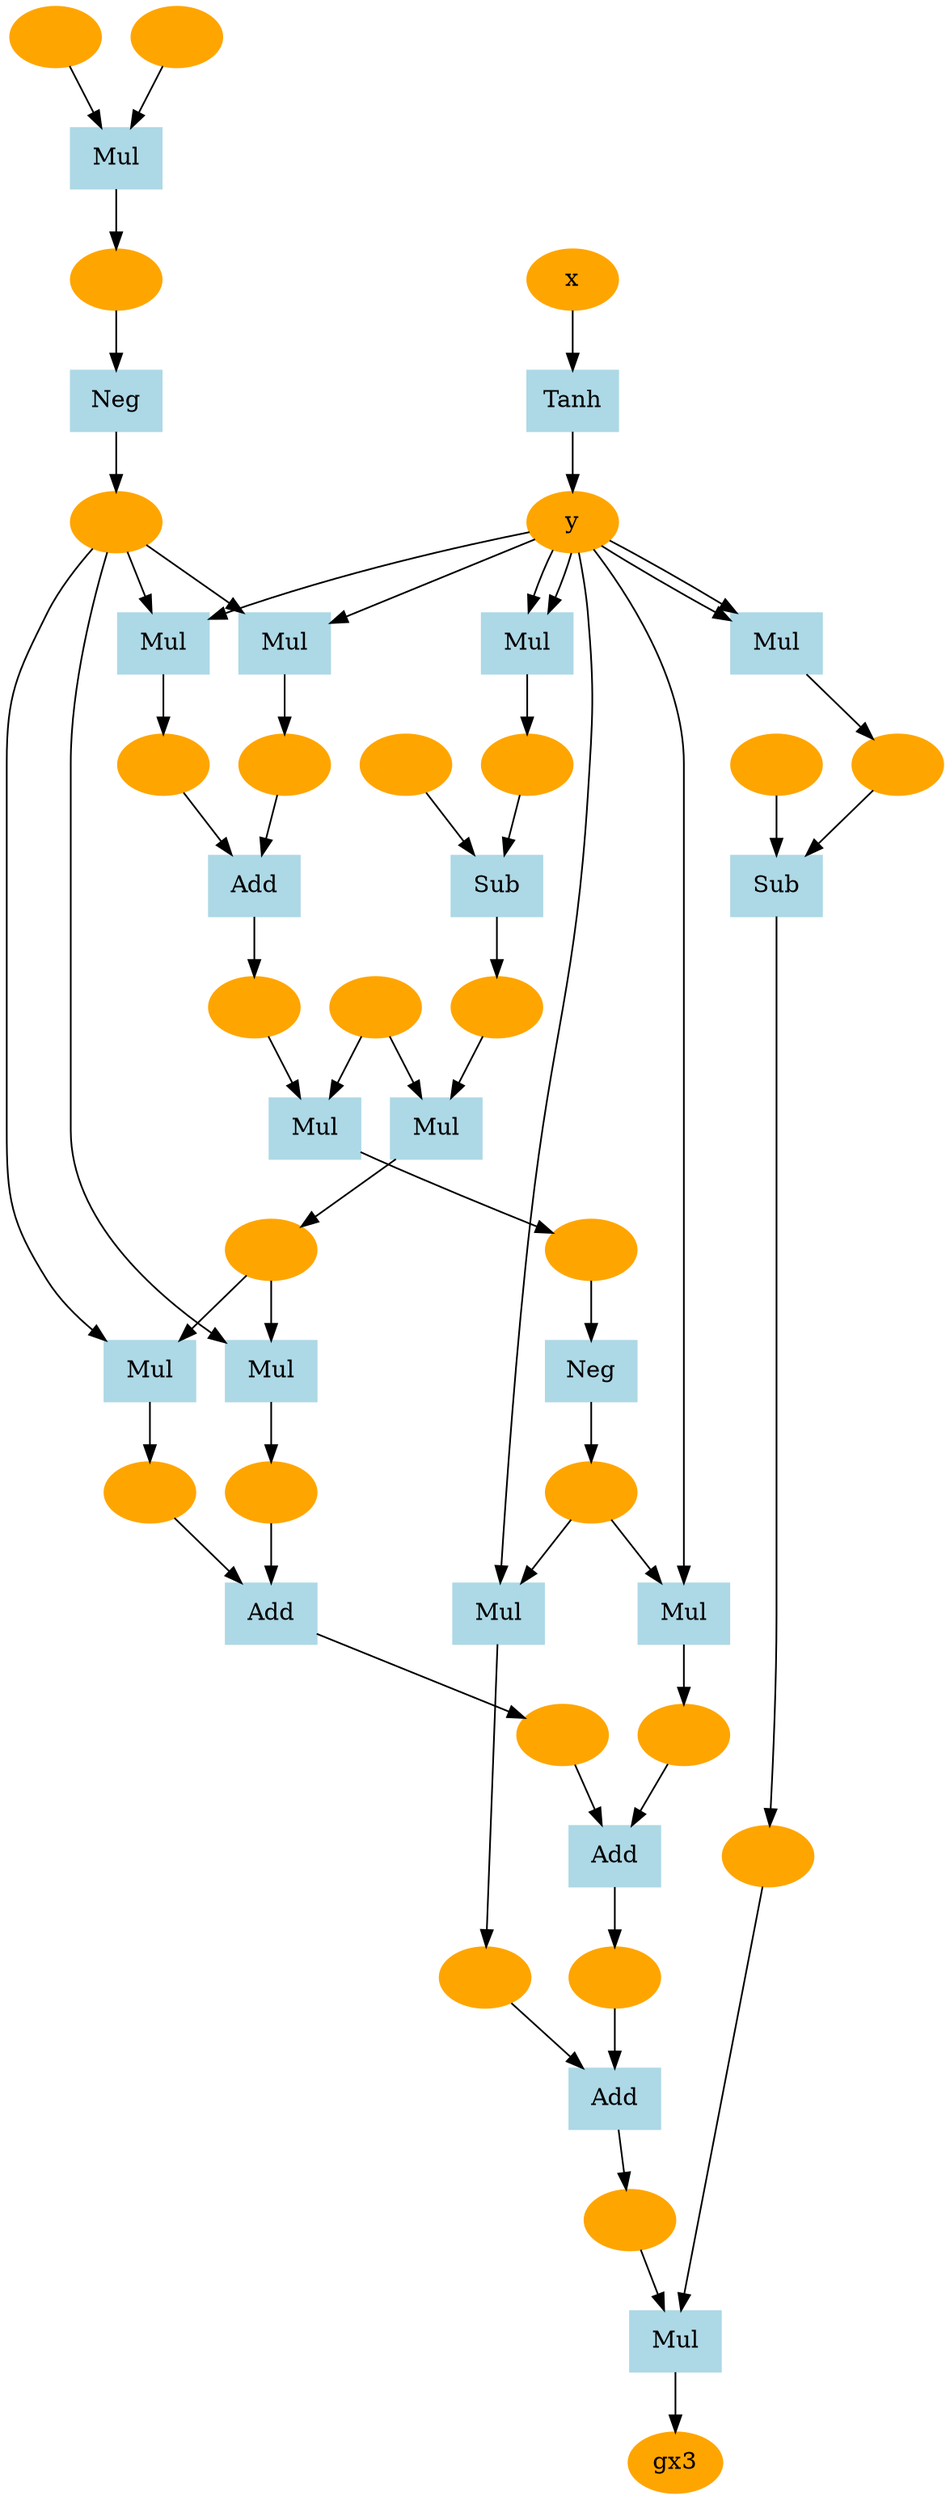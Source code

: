 digraph g {
140214395564288 [label="gx3", color=orange, style=filled]
140214395564192 [label="Mul", color=lightblue, style=filled, shape=box]
140214395558784 -> 140214395564192
140214395564096 -> 140214395564192
140214395564192 -> 140214395564288
140214395558784 [label="", color=orange, style=filled]
140214395564096 [label="", color=orange, style=filled]
140214395559744 [label="Sub", color=lightblue, style=filled, shape=box]
140214395559840 -> 140214395559744
140214395559648 -> 140214395559744
140214395559744 -> 140214395564096
140214395559840 [label="", color=orange, style=filled]
140214395559648 [label="", color=orange, style=filled]
140214395559360 [label="Mul", color=lightblue, style=filled, shape=box]
140214349187296 -> 140214395559360
140214349187296 -> 140214395559360
140214395559360 -> 140214395559648
140214349187296 [label="y", color=orange, style=filled]
140214349187296 [label="y", color=orange, style=filled]
140214349185808 [label="Tanh", color=lightblue, style=filled, shape=box]
140214343071152 -> 140214349185808
140214349185808 -> 140214349187296
140214343071152 [label="x", color=orange, style=filled]
140214395558688 [label="Add", color=lightblue, style=filled, shape=box]
140214395558592 -> 140214395558688
140214395558304 -> 140214395558688
140214395558688 -> 140214395558784
140214395558592 [label="", color=orange, style=filled]
140214395558304 [label="", color=orange, style=filled]
140214395558208 [label="Mul", color=lightblue, style=filled, shape=box]
140214349187296 -> 140214395558208
140214395557920 -> 140214395558208
140214395558208 -> 140214395558304
140214349187296 [label="y", color=orange, style=filled]
140214395557920 [label="", color=orange, style=filled]
140214395557440 [label="Neg", color=lightblue, style=filled, shape=box]
140214395556576 -> 140214395557440
140214395557440 -> 140214395557920
140214395556576 [label="", color=orange, style=filled]
140214395556480 [label="Mul", color=lightblue, style=filled, shape=box]
140214395522928 -> 140214395556480
140214408723664 -> 140214395556480
140214395556480 -> 140214395556576
140214395522928 [label="", color=orange, style=filled]
140214408723664 [label="", color=orange, style=filled]
140214395522016 [label="Add", color=lightblue, style=filled, shape=box]
140214395519616 -> 140214395522016
140214395522688 -> 140214395522016
140214395522016 -> 140214395522928
140214395519616 [label="", color=orange, style=filled]
140214395522688 [label="", color=orange, style=filled]
140214395520096 [label="Mul", color=lightblue, style=filled, shape=box]
140214349187296 -> 140214395520096
140214395519376 -> 140214395520096
140214395520096 -> 140214395522688
140214349187296 [label="y", color=orange, style=filled]
140214395519376 [label="", color=orange, style=filled]
140214395519568 [label="Neg", color=lightblue, style=filled, shape=box]
140214395473776 -> 140214395519568
140214395519568 -> 140214395519376
140214395473776 [label="", color=orange, style=filled]
140214408783808 [label="Mul", color=lightblue, style=filled, shape=box]
140214408722080 -> 140214408783808
140214408782656 -> 140214408783808
140214408783808 -> 140214395473776
140214408722080 [label="", color=orange, style=filled]
140214408782656 [label="", color=orange, style=filled]
140214395519760 [label="Mul", color=lightblue, style=filled, shape=box]
140214349187296 -> 140214395519760
140214395519376 -> 140214395519760
140214395519760 -> 140214395519616
140214349187296 [label="y", color=orange, style=filled]
140214395519376 [label="", color=orange, style=filled]
140214395558496 [label="Add", color=lightblue, style=filled, shape=box]
140214395557632 -> 140214395558496
140214395558112 -> 140214395558496
140214395558496 -> 140214395558592
140214395557632 [label="", color=orange, style=filled]
140214395558112 [label="", color=orange, style=filled]
140214395558016 [label="Mul", color=lightblue, style=filled, shape=box]
140214349187296 -> 140214395558016
140214395557920 -> 140214395558016
140214395558016 -> 140214395558112
140214349187296 [label="y", color=orange, style=filled]
140214395557920 [label="", color=orange, style=filled]
140214395557536 [label="Add", color=lightblue, style=filled, shape=box]
140214395556768 -> 140214395557536
140214395557152 -> 140214395557536
140214395557536 -> 140214395557632
140214395556768 [label="", color=orange, style=filled]
140214395557152 [label="", color=orange, style=filled]
140214395557056 [label="Mul", color=lightblue, style=filled, shape=box]
140214395519376 -> 140214395557056
140214395556384 -> 140214395557056
140214395557056 -> 140214395557152
140214395519376 [label="", color=orange, style=filled]
140214395556384 [label="", color=orange, style=filled]
140214408782752 [label="Mul", color=lightblue, style=filled, shape=box]
140214395556096 -> 140214408782752
140214408723664 -> 140214408782752
140214408782752 -> 140214395556384
140214395556096 [label="", color=orange, style=filled]
140214408723664 [label="", color=orange, style=filled]
140214395555904 [label="Sub", color=lightblue, style=filled, shape=box]
140214395556000 -> 140214395555904
140214395523024 -> 140214395555904
140214395555904 -> 140214395556096
140214395556000 [label="", color=orange, style=filled]
140214395523024 [label="", color=orange, style=filled]
140214395522784 [label="Mul", color=lightblue, style=filled, shape=box]
140214349187296 -> 140214395522784
140214349187296 -> 140214395522784
140214395522784 -> 140214395523024
140214349187296 [label="y", color=orange, style=filled]
140214349187296 [label="y", color=orange, style=filled]
140214395556672 [label="Mul", color=lightblue, style=filled, shape=box]
140214395519376 -> 140214395556672
140214395556384 -> 140214395556672
140214395556672 -> 140214395556768
140214395519376 [label="", color=orange, style=filled]
140214395556384 [label="", color=orange, style=filled]
}